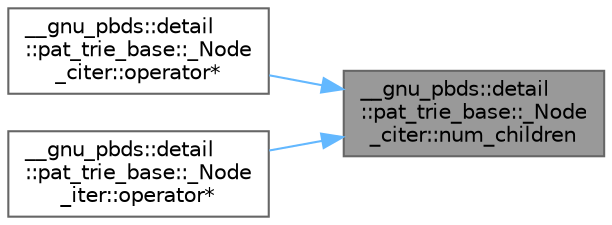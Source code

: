 digraph "__gnu_pbds::detail::pat_trie_base::_Node_citer::num_children"
{
 // LATEX_PDF_SIZE
  bgcolor="transparent";
  edge [fontname=Helvetica,fontsize=10,labelfontname=Helvetica,labelfontsize=10];
  node [fontname=Helvetica,fontsize=10,shape=box,height=0.2,width=0.4];
  rankdir="RL";
  Node1 [id="Node000001",label="__gnu_pbds::detail\l::pat_trie_base::_Node\l_citer::num_children",height=0.2,width=0.4,color="gray40", fillcolor="grey60", style="filled", fontcolor="black",tooltip="Returns the number of children in the corresponding node."];
  Node1 -> Node2 [id="edge5_Node000001_Node000002",dir="back",color="steelblue1",style="solid",tooltip=" "];
  Node2 [id="Node000002",label="__gnu_pbds::detail\l::pat_trie_base::_Node\l_citer::operator*",height=0.2,width=0.4,color="grey40", fillcolor="white", style="filled",URL="$class____gnu__pbds_1_1detail_1_1pat__trie__base_1_1___node__citer.html#a951a43bd97e277ad638e8cf8229d0af3",tooltip=" "];
  Node1 -> Node3 [id="edge6_Node000001_Node000003",dir="back",color="steelblue1",style="solid",tooltip=" "];
  Node3 [id="Node000003",label="__gnu_pbds::detail\l::pat_trie_base::_Node\l_iter::operator*",height=0.2,width=0.4,color="grey40", fillcolor="white", style="filled",URL="$class____gnu__pbds_1_1detail_1_1pat__trie__base_1_1___node__iter.html#a575ff0f4d10725779405d8e83dc27463",tooltip="Access; returns the iterator* associated with the current leaf."];
}
